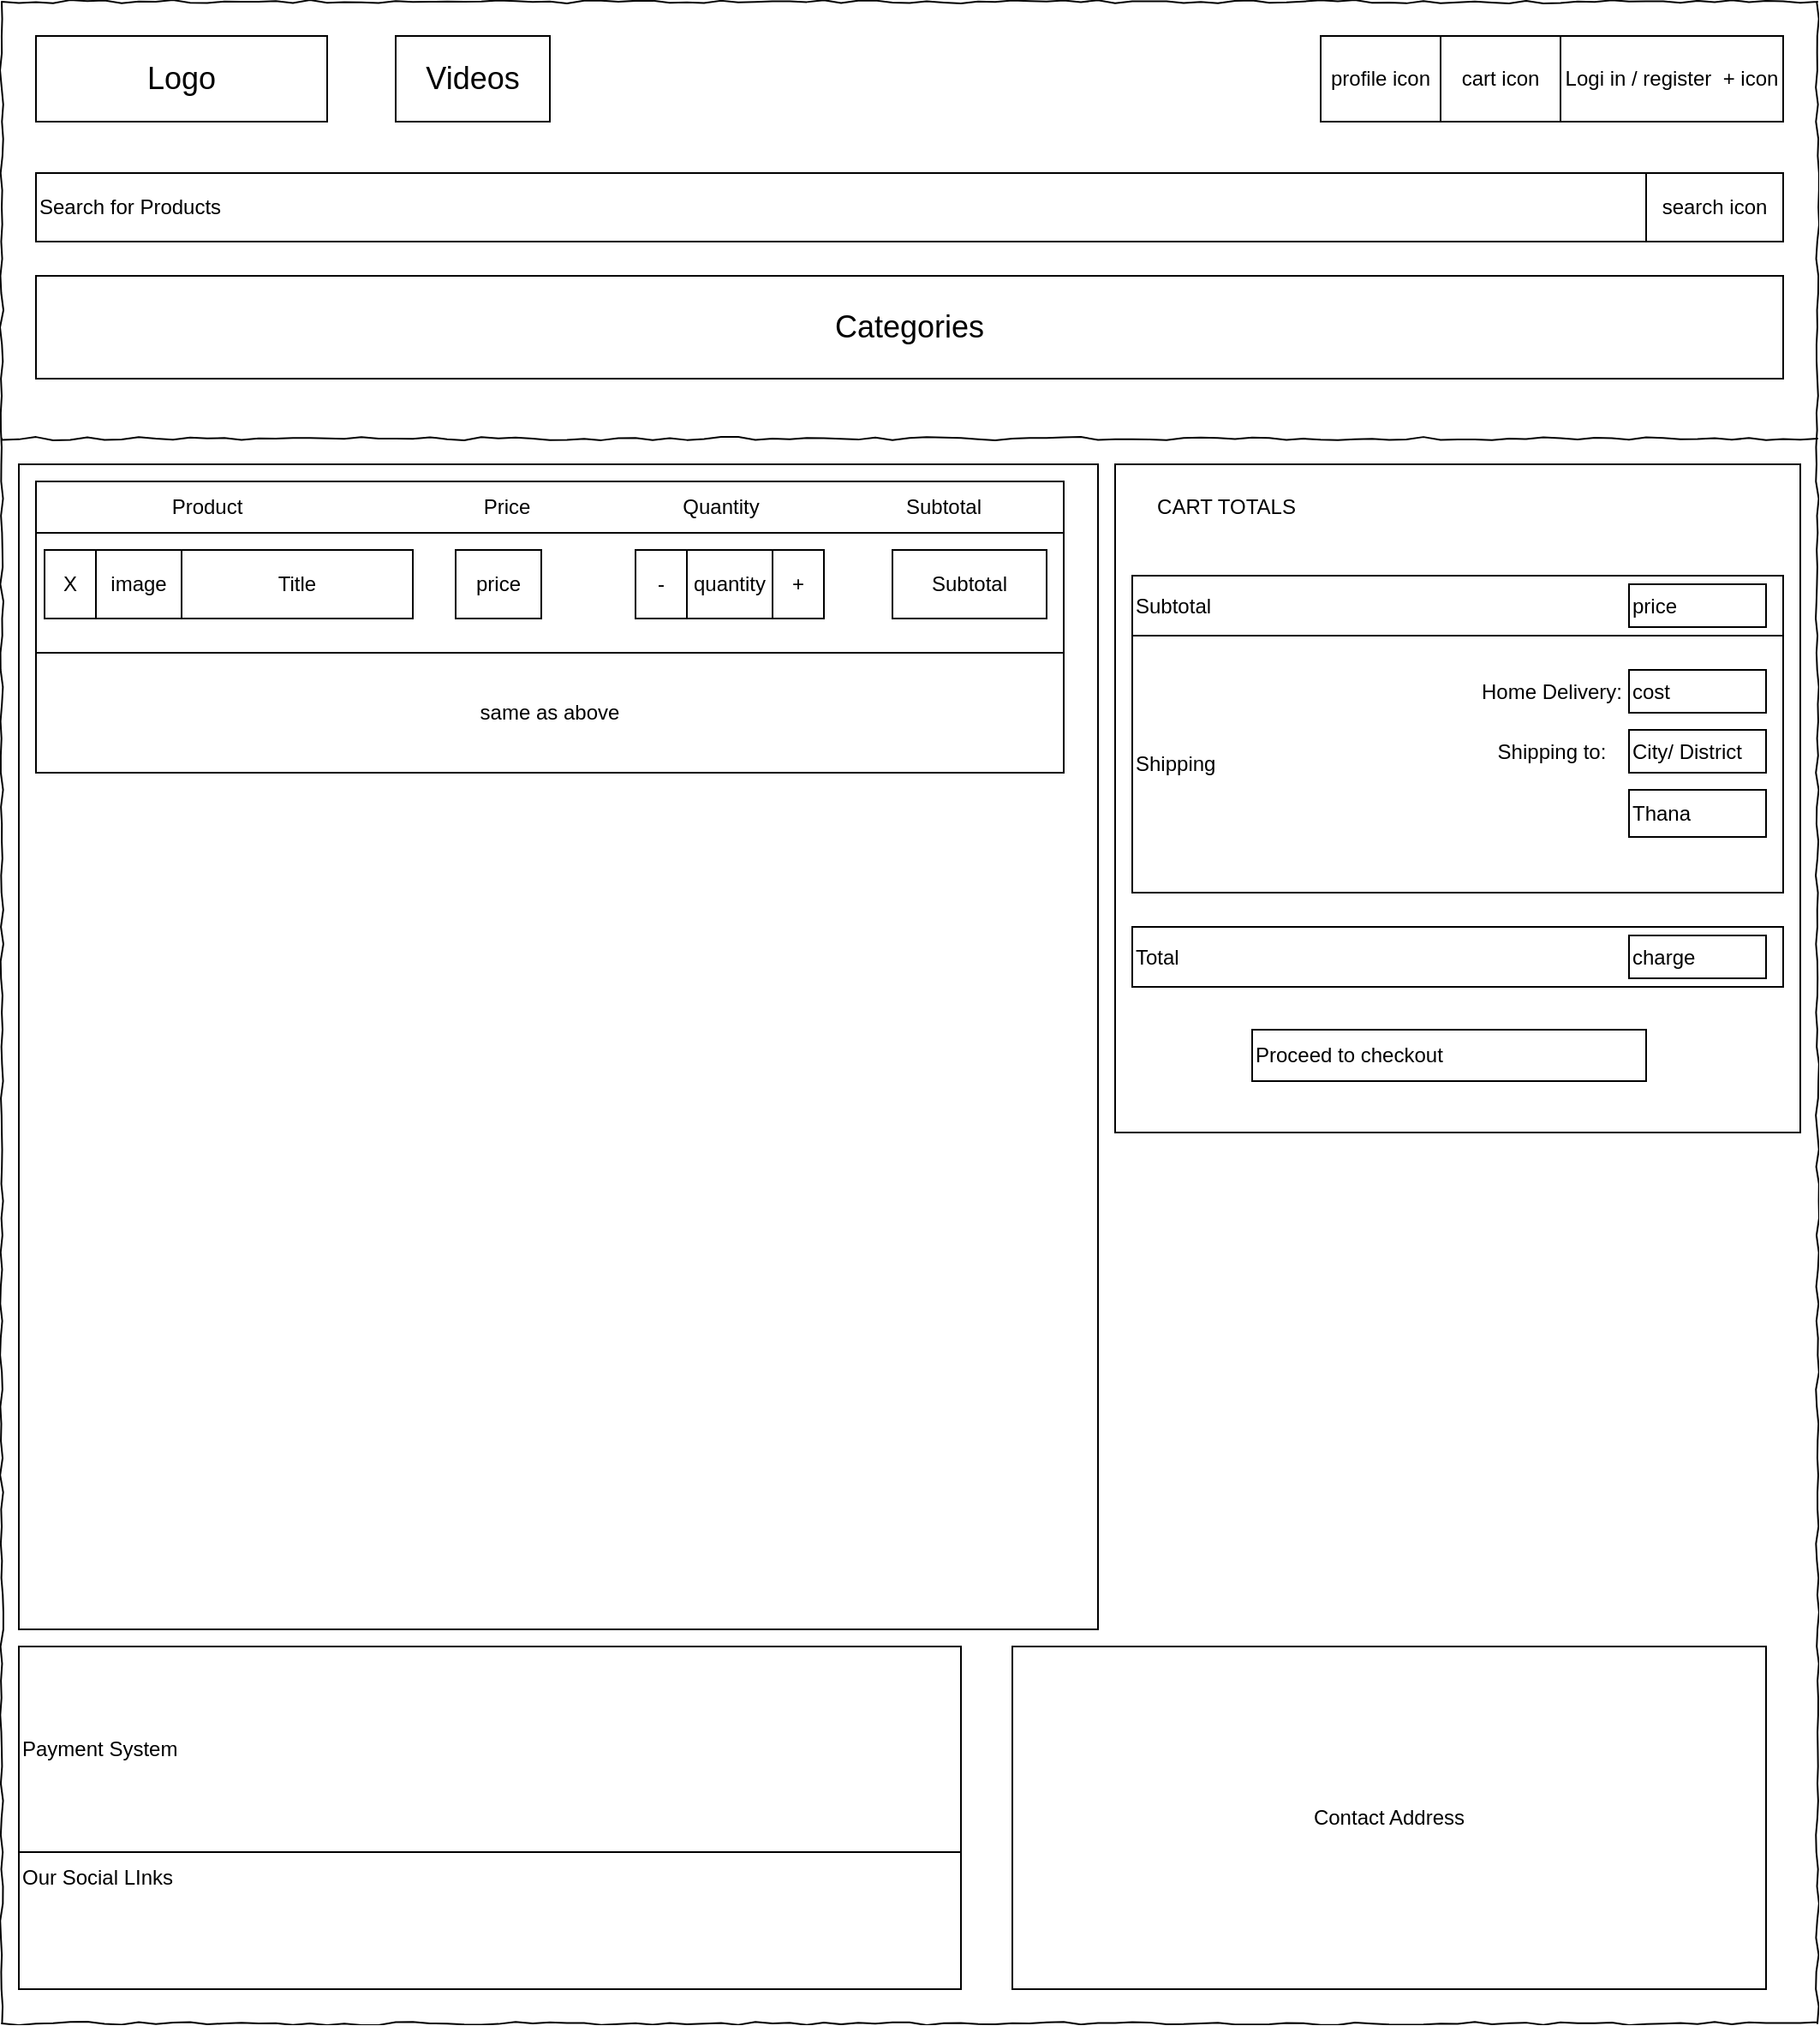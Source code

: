 <mxfile version="13.7.3" type="device"><diagram name="Page-1" id="03018318-947c-dd8e-b7a3-06fadd420f32"><mxGraphModel dx="1662" dy="1666" grid="1" gridSize="10" guides="1" tooltips="1" connect="1" arrows="1" fold="1" page="1" pageScale="1" pageWidth="1100" pageHeight="850" background="#ffffff" math="0" shadow="0"><root><mxCell id="0"/><mxCell id="1" parent="0"/><mxCell id="677b7b8949515195-1" value="" style="whiteSpace=wrap;html=1;rounded=0;shadow=0;labelBackgroundColor=none;strokeColor=#000000;strokeWidth=1;fillColor=none;fontFamily=Verdana;fontSize=12;fontColor=#000000;align=center;comic=1;" parent="1" vertex="1"><mxGeometry x="20" y="-110" width="1060" height="1180" as="geometry"/></mxCell><mxCell id="677b7b8949515195-9" value="" style="line;strokeWidth=1;html=1;rounded=0;shadow=0;labelBackgroundColor=none;fillColor=none;fontFamily=Verdana;fontSize=14;fontColor=#000000;align=center;comic=1;" parent="1" vertex="1"><mxGeometry x="20" y="140" width="1060" height="10" as="geometry"/></mxCell><mxCell id="UhEQ6fmvqOYaQAHXVNuu-2" value="&lt;font style=&quot;font-size: 18px&quot;&gt;Logo&lt;/font&gt;" style="rounded=0;whiteSpace=wrap;html=1;" parent="1" vertex="1"><mxGeometry x="40" y="-90" width="170" height="50" as="geometry"/></mxCell><mxCell id="UhEQ6fmvqOYaQAHXVNuu-3" value="cart icon" style="rounded=0;whiteSpace=wrap;html=1;" parent="1" vertex="1"><mxGeometry x="860" y="-90" width="70" height="50" as="geometry"/></mxCell><mxCell id="UhEQ6fmvqOYaQAHXVNuu-4" value="Logi in / register&amp;nbsp; + icon" style="rounded=0;whiteSpace=wrap;html=1;" parent="1" vertex="1"><mxGeometry x="930" y="-90" width="130" height="50" as="geometry"/></mxCell><mxCell id="UhEQ6fmvqOYaQAHXVNuu-12" value="&lt;font style=&quot;font-size: 18px&quot;&gt;Videos&lt;/font&gt;" style="rounded=0;whiteSpace=wrap;html=1;" parent="1" vertex="1"><mxGeometry x="250" y="-90" width="90" height="50" as="geometry"/></mxCell><mxCell id="UhEQ6fmvqOYaQAHXVNuu-13" value="profile icon" style="rounded=0;whiteSpace=wrap;html=1;" parent="1" vertex="1"><mxGeometry x="790" y="-90" width="70" height="50" as="geometry"/></mxCell><mxCell id="UhEQ6fmvqOYaQAHXVNuu-72" value="Our Social LInks" style="rounded=0;whiteSpace=wrap;html=1;align=left;" parent="1" vertex="1"><mxGeometry x="30" y="920" width="550" height="130" as="geometry"/></mxCell><mxCell id="UhEQ6fmvqOYaQAHXVNuu-73" value="Payment System" style="rounded=0;whiteSpace=wrap;html=1;align=left;" parent="1" vertex="1"><mxGeometry x="30" y="850" width="550" height="120" as="geometry"/></mxCell><mxCell id="UhEQ6fmvqOYaQAHXVNuu-74" value="Contact Address" style="rounded=0;whiteSpace=wrap;html=1;" parent="1" vertex="1"><mxGeometry x="610" y="850" width="440" height="200" as="geometry"/></mxCell><mxCell id="7N8P7YF2KfHMozVcSFK0-4" value="Search for Products" style="rounded=0;whiteSpace=wrap;html=1;align=left;" parent="1" vertex="1"><mxGeometry x="40" y="-10" width="940" height="40" as="geometry"/></mxCell><mxCell id="7N8P7YF2KfHMozVcSFK0-5" value="search icon" style="rounded=0;whiteSpace=wrap;html=1;" parent="1" vertex="1"><mxGeometry x="980" y="-10" width="80" height="40" as="geometry"/></mxCell><mxCell id="7N8P7YF2KfHMozVcSFK0-44" value="" style="rounded=0;whiteSpace=wrap;html=1;" parent="1" vertex="1"><mxGeometry x="30" y="160" width="630" height="680" as="geometry"/></mxCell><mxCell id="7N8P7YF2KfHMozVcSFK0-45" value="" style="rounded=0;whiteSpace=wrap;html=1;" parent="1" vertex="1"><mxGeometry x="40" y="200" width="600" height="70" as="geometry"/></mxCell><mxCell id="7N8P7YF2KfHMozVcSFK0-46" value="X" style="rounded=0;whiteSpace=wrap;html=1;" parent="1" vertex="1"><mxGeometry x="45" y="210" width="30" height="40" as="geometry"/></mxCell><mxCell id="7N8P7YF2KfHMozVcSFK0-47" value="image" style="rounded=0;whiteSpace=wrap;html=1;" parent="1" vertex="1"><mxGeometry x="75" y="210" width="50" height="40" as="geometry"/></mxCell><mxCell id="7N8P7YF2KfHMozVcSFK0-48" value="Title" style="rounded=0;whiteSpace=wrap;html=1;" parent="1" vertex="1"><mxGeometry x="125" y="210" width="135" height="40" as="geometry"/></mxCell><mxCell id="7N8P7YF2KfHMozVcSFK0-49" value="" style="rounded=0;whiteSpace=wrap;html=1;" parent="1" vertex="1"><mxGeometry x="40" y="170" width="600" height="30" as="geometry"/></mxCell><mxCell id="7N8P7YF2KfHMozVcSFK0-50" value="Product" style="text;html=1;strokeColor=none;fillColor=none;align=center;verticalAlign=middle;whiteSpace=wrap;rounded=0;" parent="1" vertex="1"><mxGeometry x="120" y="175" width="40" height="20" as="geometry"/></mxCell><mxCell id="7N8P7YF2KfHMozVcSFK0-51" value="Price" style="text;html=1;strokeColor=none;fillColor=none;align=center;verticalAlign=middle;whiteSpace=wrap;rounded=0;" parent="1" vertex="1"><mxGeometry x="295" y="175" width="40" height="20" as="geometry"/></mxCell><mxCell id="7N8P7YF2KfHMozVcSFK0-52" value="Quantity" style="text;html=1;strokeColor=none;fillColor=none;align=center;verticalAlign=middle;whiteSpace=wrap;rounded=0;" parent="1" vertex="1"><mxGeometry x="420" y="175" width="40" height="20" as="geometry"/></mxCell><mxCell id="7N8P7YF2KfHMozVcSFK0-54" value="Subtotal" style="text;html=1;strokeColor=none;fillColor=none;align=center;verticalAlign=middle;whiteSpace=wrap;rounded=0;" parent="1" vertex="1"><mxGeometry x="550" y="175" width="40" height="20" as="geometry"/></mxCell><mxCell id="7N8P7YF2KfHMozVcSFK0-56" value="price" style="rounded=0;whiteSpace=wrap;html=1;" parent="1" vertex="1"><mxGeometry x="285" y="210" width="50" height="40" as="geometry"/></mxCell><mxCell id="7N8P7YF2KfHMozVcSFK0-59" value="quantity" style="rounded=0;whiteSpace=wrap;html=1;" parent="1" vertex="1"><mxGeometry x="420" y="210" width="50" height="40" as="geometry"/></mxCell><mxCell id="7N8P7YF2KfHMozVcSFK0-60" value="-" style="rounded=0;whiteSpace=wrap;html=1;" parent="1" vertex="1"><mxGeometry x="390" y="210" width="30" height="40" as="geometry"/></mxCell><mxCell id="7N8P7YF2KfHMozVcSFK0-61" value="+" style="rounded=0;whiteSpace=wrap;html=1;" parent="1" vertex="1"><mxGeometry x="470" y="210" width="30" height="40" as="geometry"/></mxCell><mxCell id="7N8P7YF2KfHMozVcSFK0-62" value="Subtotal" style="rounded=0;whiteSpace=wrap;html=1;" parent="1" vertex="1"><mxGeometry x="540" y="210" width="90" height="40" as="geometry"/></mxCell><mxCell id="7N8P7YF2KfHMozVcSFK0-73" value="same as above" style="rounded=0;whiteSpace=wrap;html=1;" parent="1" vertex="1"><mxGeometry x="40" y="270" width="600" height="70" as="geometry"/></mxCell><mxCell id="7N8P7YF2KfHMozVcSFK0-74" value="" style="rounded=0;whiteSpace=wrap;html=1;" parent="1" vertex="1"><mxGeometry x="670" y="160" width="400" height="390" as="geometry"/></mxCell><mxCell id="7N8P7YF2KfHMozVcSFK0-75" value="CART TOTALS" style="text;html=1;strokeColor=none;fillColor=none;align=center;verticalAlign=middle;whiteSpace=wrap;rounded=0;" parent="1" vertex="1"><mxGeometry x="680" y="172.5" width="110" height="25" as="geometry"/></mxCell><mxCell id="7N8P7YF2KfHMozVcSFK0-78" value="Subtotal" style="rounded=0;whiteSpace=wrap;html=1;align=left;" parent="1" vertex="1"><mxGeometry x="680" y="225" width="380" height="35" as="geometry"/></mxCell><mxCell id="7N8P7YF2KfHMozVcSFK0-80" value="Shipping" style="rounded=0;whiteSpace=wrap;html=1;align=left;" parent="1" vertex="1"><mxGeometry x="680" y="260" width="380" height="150" as="geometry"/></mxCell><mxCell id="7N8P7YF2KfHMozVcSFK0-81" value="Home Delivery:" style="text;html=1;strokeColor=none;fillColor=none;align=center;verticalAlign=middle;whiteSpace=wrap;rounded=0;" parent="1" vertex="1"><mxGeometry x="870" y="280" width="110" height="25" as="geometry"/></mxCell><mxCell id="7N8P7YF2KfHMozVcSFK0-82" value="price" style="rounded=0;whiteSpace=wrap;html=1;align=left;" parent="1" vertex="1"><mxGeometry x="970" y="230" width="80" height="25" as="geometry"/></mxCell><mxCell id="7N8P7YF2KfHMozVcSFK0-83" value="cost" style="rounded=0;whiteSpace=wrap;html=1;align=left;" parent="1" vertex="1"><mxGeometry x="970" y="280" width="80" height="25" as="geometry"/></mxCell><mxCell id="7N8P7YF2KfHMozVcSFK0-84" value="Shipping to:" style="text;html=1;strokeColor=none;fillColor=none;align=center;verticalAlign=middle;whiteSpace=wrap;rounded=0;" parent="1" vertex="1"><mxGeometry x="870" y="315" width="110" height="25" as="geometry"/></mxCell><mxCell id="7N8P7YF2KfHMozVcSFK0-85" value="City/ District" style="rounded=0;whiteSpace=wrap;html=1;align=left;" parent="1" vertex="1"><mxGeometry x="970" y="315" width="80" height="25" as="geometry"/></mxCell><mxCell id="7N8P7YF2KfHMozVcSFK0-89" value="Thana" style="rounded=0;whiteSpace=wrap;html=1;align=left;" parent="1" vertex="1"><mxGeometry x="970" y="350" width="80" height="27.5" as="geometry"/></mxCell><mxCell id="7N8P7YF2KfHMozVcSFK0-93" value="Total" style="rounded=0;whiteSpace=wrap;html=1;align=left;" parent="1" vertex="1"><mxGeometry x="680" y="430" width="380" height="35" as="geometry"/></mxCell><mxCell id="7N8P7YF2KfHMozVcSFK0-94" value="charge" style="rounded=0;whiteSpace=wrap;html=1;align=left;" parent="1" vertex="1"><mxGeometry x="970" y="435" width="80" height="25" as="geometry"/></mxCell><mxCell id="7N8P7YF2KfHMozVcSFK0-95" value="Proceed to checkout" style="rounded=0;whiteSpace=wrap;html=1;align=left;" parent="1" vertex="1"><mxGeometry x="750" y="490" width="230" height="30" as="geometry"/></mxCell><mxCell id="Cu8XRvPp9MNJDZL5gpKR-1" value="&lt;font style=&quot;font-size: 18px&quot;&gt;Categories&lt;/font&gt;" style="rounded=0;whiteSpace=wrap;html=1;" vertex="1" parent="1"><mxGeometry x="40" y="50" width="1020" height="60" as="geometry"/></mxCell></root></mxGraphModel></diagram></mxfile>